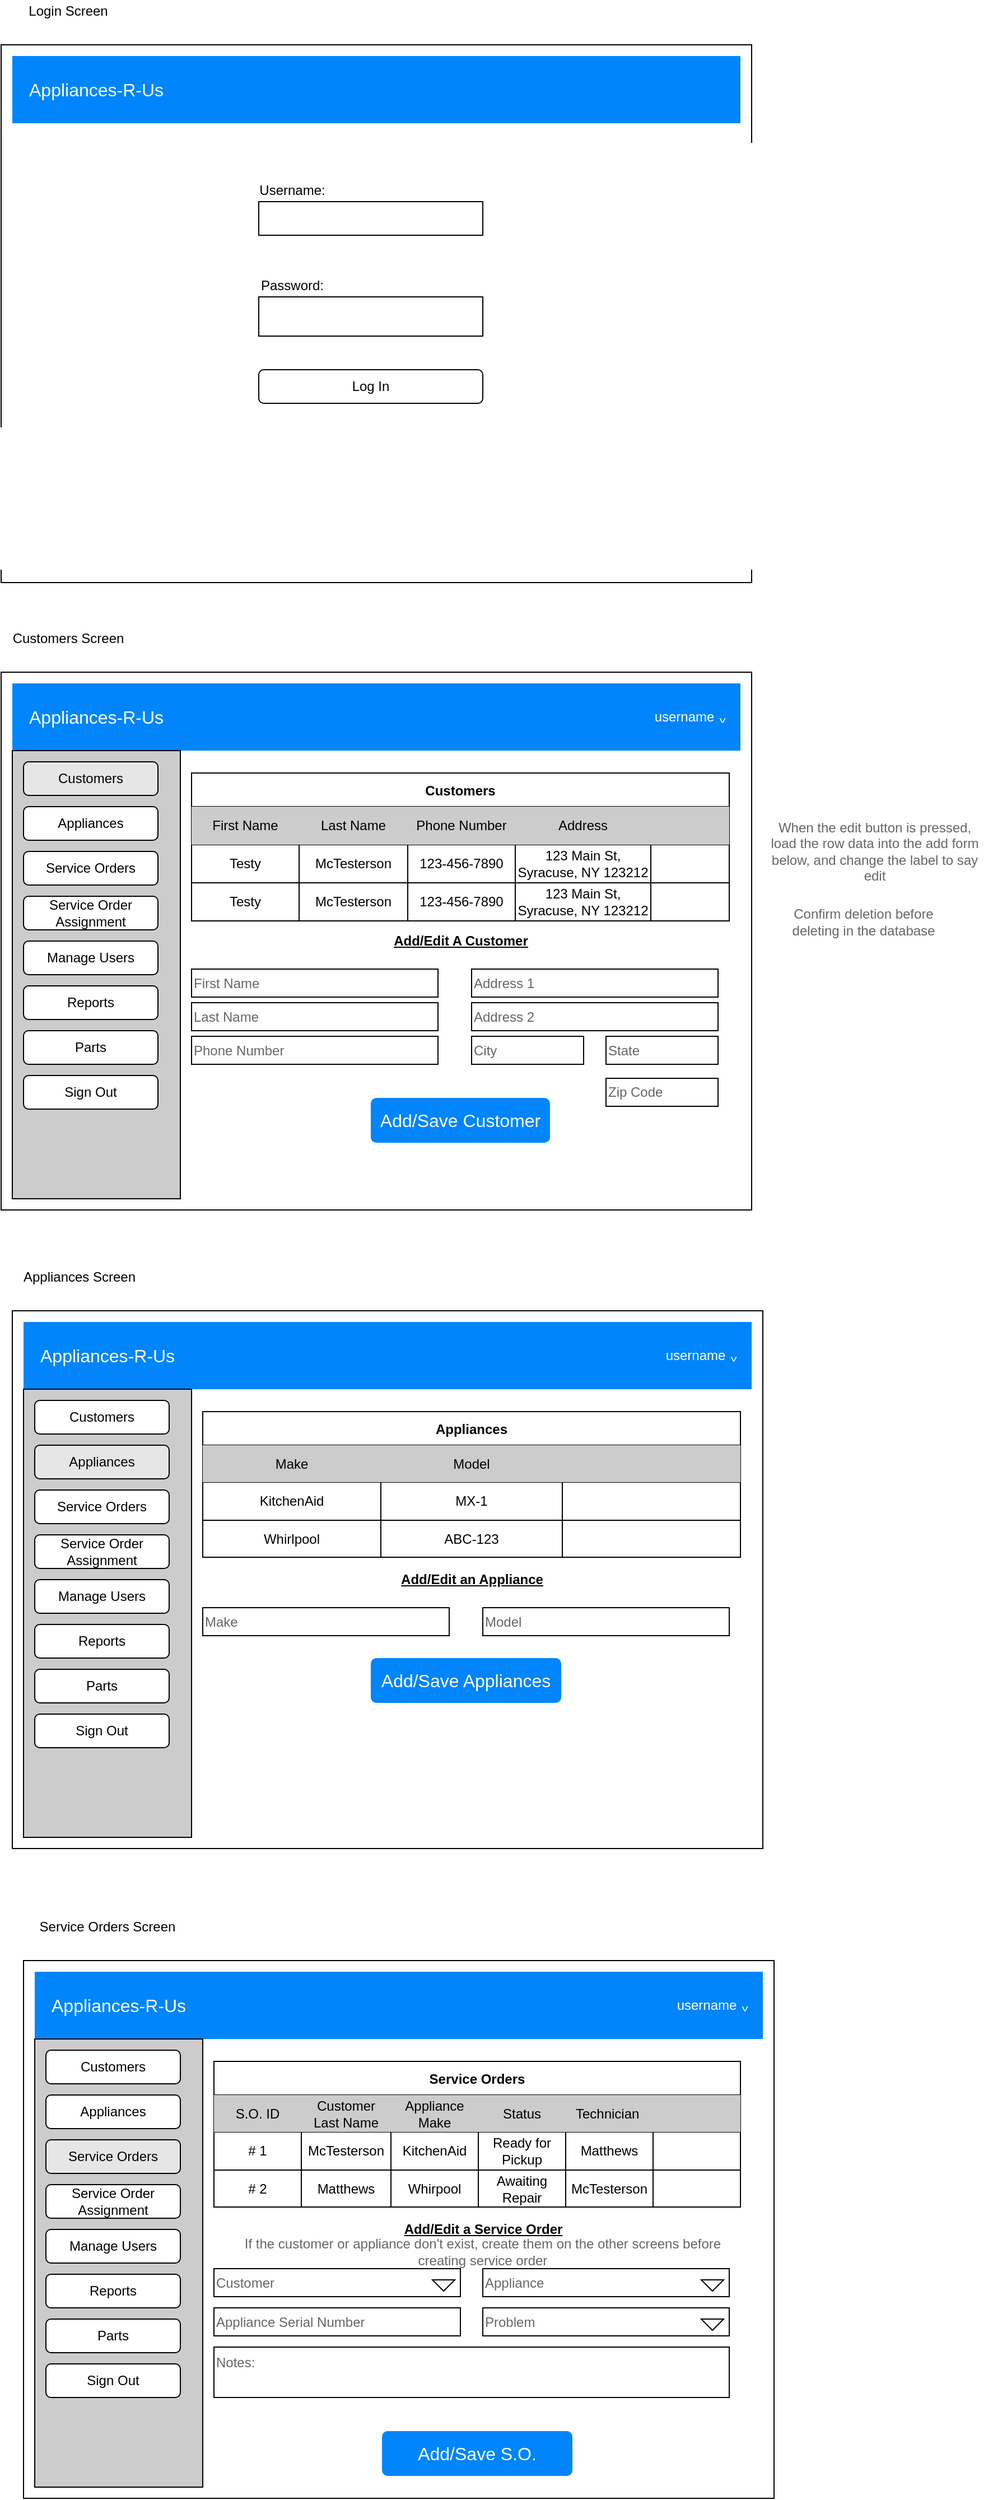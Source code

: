 <mxfile version="14.8.6" type="device"><diagram id="cJsvSGdq8dLHdnp9z8B4" name="Page-1"><mxGraphModel dx="990" dy="937" grid="1" gridSize="10" guides="1" tooltips="1" connect="1" arrows="1" fold="1" page="1" pageScale="1" pageWidth="1100" pageHeight="850" math="0" shadow="0"><root><mxCell id="0"/><mxCell id="1" parent="0"/><mxCell id="pG29MnD81e-q5fKz1Jpf-1" value="" style="rounded=0;whiteSpace=wrap;html=1;" parent="1" vertex="1"><mxGeometry x="240" y="170" width="670" height="480" as="geometry"/></mxCell><mxCell id="pG29MnD81e-q5fKz1Jpf-2" value="Login Screen" style="text;html=1;strokeColor=none;fillColor=none;align=center;verticalAlign=middle;whiteSpace=wrap;rounded=0;" parent="1" vertex="1"><mxGeometry x="240" y="130" width="120" height="20" as="geometry"/></mxCell><mxCell id="pG29MnD81e-q5fKz1Jpf-3" value="" style="rounded=0;whiteSpace=wrap;html=1;" parent="1" vertex="1"><mxGeometry x="470" y="310" width="200" height="30" as="geometry"/></mxCell><mxCell id="pG29MnD81e-q5fKz1Jpf-4" value="Username:" style="text;html=1;strokeColor=none;fillColor=none;align=center;verticalAlign=middle;whiteSpace=wrap;rounded=0;" parent="1" vertex="1"><mxGeometry x="480" y="290" width="40" height="20" as="geometry"/></mxCell><mxCell id="pG29MnD81e-q5fKz1Jpf-5" value="" style="rounded=0;whiteSpace=wrap;html=1;" parent="1" vertex="1"><mxGeometry x="470" y="395" width="200" height="35" as="geometry"/></mxCell><mxCell id="pG29MnD81e-q5fKz1Jpf-6" value="Password:" style="text;html=1;strokeColor=none;fillColor=none;align=center;verticalAlign=middle;whiteSpace=wrap;rounded=0;" parent="1" vertex="1"><mxGeometry x="480" y="375" width="40" height="20" as="geometry"/></mxCell><mxCell id="pG29MnD81e-q5fKz1Jpf-7" value="Log In" style="rounded=1;whiteSpace=wrap;html=1;" parent="1" vertex="1"><mxGeometry x="470" y="460" width="200" height="30" as="geometry"/></mxCell><mxCell id="pG29MnD81e-q5fKz1Jpf-8" value="Appliances-R-Us" style="html=1;shadow=0;dashed=0;fillColor=#0085FC;strokeColor=none;fontSize=16;fontColor=#ffffff;align=left;spacing=15;" parent="1" vertex="1"><mxGeometry x="250" y="180" width="650" height="60" as="geometry"/></mxCell><mxCell id="pG29MnD81e-q5fKz1Jpf-15" value="" style="rounded=0;whiteSpace=wrap;html=1;" parent="1" vertex="1"><mxGeometry x="240" y="730" width="670" height="480" as="geometry"/></mxCell><mxCell id="pG29MnD81e-q5fKz1Jpf-16" value="Customers Screen" style="text;html=1;strokeColor=none;fillColor=none;align=center;verticalAlign=middle;whiteSpace=wrap;rounded=0;" parent="1" vertex="1"><mxGeometry x="240" y="690" width="120" height="20" as="geometry"/></mxCell><mxCell id="pG29MnD81e-q5fKz1Jpf-22" value="Appliances-R-Us" style="html=1;shadow=0;dashed=0;fillColor=#0085FC;strokeColor=none;fontSize=16;fontColor=#ffffff;align=left;spacing=15;" parent="1" vertex="1"><mxGeometry x="250" y="740" width="650" height="60" as="geometry"/></mxCell><mxCell id="pG29MnD81e-q5fKz1Jpf-23" value="" style="rounded=0;whiteSpace=wrap;html=1;fillColor=#CCCCCC;" parent="1" vertex="1"><mxGeometry x="250" y="800" width="150" height="400" as="geometry"/></mxCell><mxCell id="pG29MnD81e-q5fKz1Jpf-24" value="Customers" style="rounded=1;whiteSpace=wrap;html=1;fillColor=#E6E6E6;" parent="1" vertex="1"><mxGeometry x="260" y="810" width="120" height="30" as="geometry"/></mxCell><mxCell id="pG29MnD81e-q5fKz1Jpf-25" value="Appliances" style="rounded=1;whiteSpace=wrap;html=1;fillColor=#FFFFFF;" parent="1" vertex="1"><mxGeometry x="260" y="850" width="120" height="30" as="geometry"/></mxCell><mxCell id="pG29MnD81e-q5fKz1Jpf-26" value="Service Orders" style="rounded=1;whiteSpace=wrap;html=1;fillColor=#FFFFFF;" parent="1" vertex="1"><mxGeometry x="260" y="890" width="120" height="30" as="geometry"/></mxCell><mxCell id="pG29MnD81e-q5fKz1Jpf-27" value="Service Order Assignment" style="rounded=1;whiteSpace=wrap;html=1;fillColor=#FFFFFF;" parent="1" vertex="1"><mxGeometry x="260" y="930" width="120" height="30" as="geometry"/></mxCell><mxCell id="pG29MnD81e-q5fKz1Jpf-28" value="Manage Users" style="rounded=1;whiteSpace=wrap;html=1;fillColor=#FFFFFF;" parent="1" vertex="1"><mxGeometry x="260" y="970" width="120" height="30" as="geometry"/></mxCell><mxCell id="pG29MnD81e-q5fKz1Jpf-29" value="Reports" style="rounded=1;whiteSpace=wrap;html=1;fillColor=#FFFFFF;" parent="1" vertex="1"><mxGeometry x="260" y="1010" width="120" height="30" as="geometry"/></mxCell><mxCell id="pG29MnD81e-q5fKz1Jpf-31" value="Parts" style="rounded=1;whiteSpace=wrap;html=1;fillColor=#FFFFFF;" parent="1" vertex="1"><mxGeometry x="260" y="1050" width="120" height="30" as="geometry"/></mxCell><mxCell id="pG29MnD81e-q5fKz1Jpf-32" value="Sign Out" style="rounded=1;whiteSpace=wrap;html=1;fillColor=#FFFFFF;" parent="1" vertex="1"><mxGeometry x="260" y="1090" width="120" height="30" as="geometry"/></mxCell><mxCell id="pG29MnD81e-q5fKz1Jpf-33" value="username" style="text;html=1;strokeColor=none;fillColor=none;align=center;verticalAlign=middle;whiteSpace=wrap;rounded=0;fontColor=#FFFFFF;" parent="1" vertex="1"><mxGeometry x="830" y="760" width="40" height="20" as="geometry"/></mxCell><mxCell id="pG29MnD81e-q5fKz1Jpf-38" value="^" style="text;html=1;strokeColor=none;fillColor=none;align=center;verticalAlign=middle;whiteSpace=wrap;rounded=0;labelBackgroundColor=none;fontColor=#FFFFFF;rotation=-180;" parent="1" vertex="1"><mxGeometry x="864" y="761" width="40" height="20" as="geometry"/></mxCell><mxCell id="kBKm3ud9lQzdkKC6gWuC-1" value="Customers" style="shape=table;startSize=30;container=1;collapsible=0;childLayout=tableLayout;fontStyle=1;align=center;" vertex="1" parent="1"><mxGeometry x="410" y="820" width="480" height="132" as="geometry"/></mxCell><mxCell id="kBKm3ud9lQzdkKC6gWuC-2" value="" style="shape=partialRectangle;html=1;whiteSpace=wrap;collapsible=0;dropTarget=0;pointerEvents=0;fillColor=none;top=0;left=0;bottom=0;right=0;points=[[0,0.5],[1,0.5]];portConstraint=eastwest;" vertex="1" parent="kBKm3ud9lQzdkKC6gWuC-1"><mxGeometry y="30" width="480" height="34" as="geometry"/></mxCell><mxCell id="kBKm3ud9lQzdkKC6gWuC-3" value="First Name" style="shape=partialRectangle;html=1;whiteSpace=wrap;connectable=0;top=0;left=0;bottom=0;right=0;overflow=hidden;fillColor=#CCCCCC;" vertex="1" parent="kBKm3ud9lQzdkKC6gWuC-2"><mxGeometry width="96" height="34" as="geometry"/></mxCell><mxCell id="kBKm3ud9lQzdkKC6gWuC-4" value="Last Name" style="shape=partialRectangle;html=1;whiteSpace=wrap;connectable=0;top=0;left=0;bottom=0;right=0;overflow=hidden;fillColor=#CCCCCC;" vertex="1" parent="kBKm3ud9lQzdkKC6gWuC-2"><mxGeometry x="96" width="97" height="34" as="geometry"/></mxCell><mxCell id="kBKm3ud9lQzdkKC6gWuC-5" value="Phone Number" style="shape=partialRectangle;html=1;whiteSpace=wrap;connectable=0;top=0;left=0;bottom=0;right=0;overflow=hidden;fillColor=#CCCCCC;" vertex="1" parent="kBKm3ud9lQzdkKC6gWuC-2"><mxGeometry x="193" width="96" height="34" as="geometry"/></mxCell><mxCell id="kBKm3ud9lQzdkKC6gWuC-18" value="Address" style="shape=partialRectangle;html=1;whiteSpace=wrap;connectable=0;top=0;left=0;bottom=0;right=0;overflow=hidden;fillColor=#CCCCCC;" vertex="1" parent="kBKm3ud9lQzdkKC6gWuC-2"><mxGeometry x="289" width="121" height="34" as="geometry"/></mxCell><mxCell id="kBKm3ud9lQzdkKC6gWuC-21" style="shape=partialRectangle;html=1;whiteSpace=wrap;connectable=0;top=0;left=0;bottom=0;right=0;overflow=hidden;fillColor=#CCCCCC;" vertex="1" parent="kBKm3ud9lQzdkKC6gWuC-2"><mxGeometry x="410" width="70" height="34" as="geometry"/></mxCell><mxCell id="kBKm3ud9lQzdkKC6gWuC-6" value="" style="shape=partialRectangle;html=1;whiteSpace=wrap;collapsible=0;dropTarget=0;pointerEvents=0;fillColor=none;top=0;left=0;bottom=0;right=0;points=[[0,0.5],[1,0.5]];portConstraint=eastwest;" vertex="1" parent="kBKm3ud9lQzdkKC6gWuC-1"><mxGeometry y="64" width="480" height="34" as="geometry"/></mxCell><mxCell id="kBKm3ud9lQzdkKC6gWuC-7" value="Testy" style="shape=partialRectangle;html=1;whiteSpace=wrap;connectable=0;fillColor=none;top=0;left=0;bottom=0;right=0;overflow=hidden;" vertex="1" parent="kBKm3ud9lQzdkKC6gWuC-6"><mxGeometry width="96" height="34" as="geometry"/></mxCell><mxCell id="kBKm3ud9lQzdkKC6gWuC-8" value="McTesterson" style="shape=partialRectangle;html=1;whiteSpace=wrap;connectable=0;fillColor=none;top=0;left=0;bottom=0;right=0;overflow=hidden;" vertex="1" parent="kBKm3ud9lQzdkKC6gWuC-6"><mxGeometry x="96" width="97" height="34" as="geometry"/></mxCell><mxCell id="kBKm3ud9lQzdkKC6gWuC-9" value="123-456-7890" style="shape=partialRectangle;html=1;whiteSpace=wrap;connectable=0;fillColor=none;top=0;left=0;bottom=0;right=0;overflow=hidden;" vertex="1" parent="kBKm3ud9lQzdkKC6gWuC-6"><mxGeometry x="193" width="96" height="34" as="geometry"/></mxCell><mxCell id="kBKm3ud9lQzdkKC6gWuC-19" value="123 Main St, Syracuse, NY 123212" style="shape=partialRectangle;html=1;whiteSpace=wrap;connectable=0;fillColor=none;top=0;left=0;bottom=0;right=0;overflow=hidden;" vertex="1" parent="kBKm3ud9lQzdkKC6gWuC-6"><mxGeometry x="289" width="121" height="34" as="geometry"/></mxCell><mxCell id="kBKm3ud9lQzdkKC6gWuC-22" style="shape=partialRectangle;html=1;whiteSpace=wrap;connectable=0;fillColor=none;top=0;left=0;bottom=0;right=0;overflow=hidden;" vertex="1" parent="kBKm3ud9lQzdkKC6gWuC-6"><mxGeometry x="410" width="70" height="34" as="geometry"/></mxCell><mxCell id="kBKm3ud9lQzdkKC6gWuC-10" value="" style="shape=partialRectangle;html=1;whiteSpace=wrap;collapsible=0;dropTarget=0;pointerEvents=0;fillColor=none;top=0;left=0;bottom=0;right=0;points=[[0,0.5],[1,0.5]];portConstraint=eastwest;" vertex="1" parent="kBKm3ud9lQzdkKC6gWuC-1"><mxGeometry y="98" width="480" height="34" as="geometry"/></mxCell><mxCell id="kBKm3ud9lQzdkKC6gWuC-11" value="&lt;span&gt;Testy&lt;/span&gt;" style="shape=partialRectangle;html=1;whiteSpace=wrap;connectable=0;fillColor=none;top=0;left=0;bottom=0;right=0;overflow=hidden;" vertex="1" parent="kBKm3ud9lQzdkKC6gWuC-10"><mxGeometry width="96" height="34" as="geometry"/></mxCell><mxCell id="kBKm3ud9lQzdkKC6gWuC-12" value="&lt;span&gt;McTesterson&lt;/span&gt;" style="shape=partialRectangle;html=1;whiteSpace=wrap;connectable=0;fillColor=none;top=0;left=0;bottom=0;right=0;overflow=hidden;" vertex="1" parent="kBKm3ud9lQzdkKC6gWuC-10"><mxGeometry x="96" width="97" height="34" as="geometry"/></mxCell><mxCell id="kBKm3ud9lQzdkKC6gWuC-13" value="&lt;span&gt;123-456-7890&lt;/span&gt;" style="shape=partialRectangle;html=1;whiteSpace=wrap;connectable=0;fillColor=none;top=0;left=0;bottom=0;right=0;overflow=hidden;" vertex="1" parent="kBKm3ud9lQzdkKC6gWuC-10"><mxGeometry x="193" width="96" height="34" as="geometry"/></mxCell><mxCell id="kBKm3ud9lQzdkKC6gWuC-20" value="&lt;span&gt;123 Main St, Syracuse, NY 123212&lt;/span&gt;" style="shape=partialRectangle;html=1;whiteSpace=wrap;connectable=0;fillColor=none;top=0;left=0;bottom=0;right=0;overflow=hidden;" vertex="1" parent="kBKm3ud9lQzdkKC6gWuC-10"><mxGeometry x="289" width="121" height="34" as="geometry"/></mxCell><mxCell id="kBKm3ud9lQzdkKC6gWuC-23" style="shape=partialRectangle;html=1;whiteSpace=wrap;connectable=0;fillColor=none;top=0;left=0;bottom=0;right=0;overflow=hidden;" vertex="1" parent="kBKm3ud9lQzdkKC6gWuC-10"><mxGeometry x="410" width="70" height="34" as="geometry"/></mxCell><mxCell id="kBKm3ud9lQzdkKC6gWuC-54" value="&lt;font style=&quot;font-size: 12px&quot;&gt;&lt;u style=&quot;font-size: 12px&quot;&gt;Add/Edit A Customer&lt;/u&gt;&lt;/font&gt;" style="text;strokeColor=none;fillColor=none;html=1;fontSize=12;fontStyle=1;verticalAlign=middle;align=center;" vertex="1" parent="1"><mxGeometry x="600" y="950" width="100" height="40" as="geometry"/></mxCell><mxCell id="kBKm3ud9lQzdkKC6gWuC-55" value="First Name" style="rounded=0;whiteSpace=wrap;html=1;fontSize=12;fillColor=none;align=left;fontColor=#666666;" vertex="1" parent="1"><mxGeometry x="410" y="995" width="220" height="25" as="geometry"/></mxCell><mxCell id="kBKm3ud9lQzdkKC6gWuC-56" value="Last Name" style="rounded=0;whiteSpace=wrap;html=1;fontSize=12;fillColor=none;align=left;fontColor=#666666;" vertex="1" parent="1"><mxGeometry x="410" y="1025" width="220" height="25" as="geometry"/></mxCell><mxCell id="kBKm3ud9lQzdkKC6gWuC-57" value="Phone Number" style="rounded=0;whiteSpace=wrap;html=1;fontSize=12;fillColor=none;align=left;fontColor=#666666;" vertex="1" parent="1"><mxGeometry x="410" y="1055" width="220" height="25" as="geometry"/></mxCell><mxCell id="kBKm3ud9lQzdkKC6gWuC-59" value="Address 1" style="rounded=0;whiteSpace=wrap;html=1;fontSize=12;fillColor=none;align=left;fontColor=#666666;" vertex="1" parent="1"><mxGeometry x="660" y="995" width="220" height="25" as="geometry"/></mxCell><mxCell id="kBKm3ud9lQzdkKC6gWuC-60" value="Address 2" style="rounded=0;whiteSpace=wrap;html=1;fontSize=12;fillColor=none;align=left;fontColor=#666666;" vertex="1" parent="1"><mxGeometry x="660" y="1025" width="220" height="25" as="geometry"/></mxCell><mxCell id="kBKm3ud9lQzdkKC6gWuC-61" value="City" style="rounded=0;whiteSpace=wrap;html=1;fontSize=12;fillColor=none;align=left;fontColor=#666666;" vertex="1" parent="1"><mxGeometry x="660" y="1055" width="100" height="25" as="geometry"/></mxCell><mxCell id="kBKm3ud9lQzdkKC6gWuC-62" value="State" style="rounded=0;whiteSpace=wrap;html=1;fontSize=12;fillColor=none;align=left;fontColor=#666666;" vertex="1" parent="1"><mxGeometry x="780" y="1055" width="100" height="25" as="geometry"/></mxCell><mxCell id="kBKm3ud9lQzdkKC6gWuC-63" value="Zip Code" style="rounded=0;whiteSpace=wrap;html=1;fontSize=12;fillColor=none;align=left;fontColor=#666666;" vertex="1" parent="1"><mxGeometry x="780" y="1092.5" width="100" height="25" as="geometry"/></mxCell><mxCell id="kBKm3ud9lQzdkKC6gWuC-65" value="Add/Save Customer" style="html=1;shadow=0;dashed=0;shape=mxgraph.bootstrap.rrect;rSize=5;strokeColor=none;strokeWidth=1;fillColor=#0085FC;fontColor=#FFFFFF;whiteSpace=wrap;align=center;verticalAlign=middle;spacingLeft=0;fontStyle=0;fontSize=16;spacing=5;" vertex="1" parent="1"><mxGeometry x="570" y="1110" width="160" height="40" as="geometry"/></mxCell><mxCell id="kBKm3ud9lQzdkKC6gWuC-66" value="" style="shape=image;html=1;verticalAlign=top;verticalLabelPosition=bottom;labelBackgroundColor=#ffffff;imageAspect=0;aspect=fixed;image=https://cdn4.iconfinder.com/data/icons/basic-ui-2-line/32/pencil-edit-write-draw-stationary-128.png;fontSize=12;fontColor=#666666;fillColor=none;" vertex="1" parent="1"><mxGeometry x="830" y="892" width="18" height="18" as="geometry"/></mxCell><mxCell id="kBKm3ud9lQzdkKC6gWuC-67" value="" style="shape=image;html=1;verticalAlign=top;verticalLabelPosition=bottom;labelBackgroundColor=#ffffff;imageAspect=0;aspect=fixed;image=https://cdn0.iconfinder.com/data/icons/octicons/1024/trashcan-128.png;fontSize=12;fontColor=#666666;fillColor=none;" vertex="1" parent="1"><mxGeometry x="856" y="889" width="23" height="23" as="geometry"/></mxCell><mxCell id="kBKm3ud9lQzdkKC6gWuC-69" value="" style="shape=image;html=1;verticalAlign=top;verticalLabelPosition=bottom;labelBackgroundColor=#ffffff;imageAspect=0;aspect=fixed;image=https://cdn0.iconfinder.com/data/icons/octicons/1024/trashcan-128.png;fontSize=12;fontColor=#666666;fillColor=none;" vertex="1" parent="1"><mxGeometry x="856" y="920" width="23" height="23" as="geometry"/></mxCell><mxCell id="kBKm3ud9lQzdkKC6gWuC-70" value="" style="shape=image;html=1;verticalAlign=top;verticalLabelPosition=bottom;labelBackgroundColor=#ffffff;imageAspect=0;aspect=fixed;image=https://cdn4.iconfinder.com/data/icons/basic-ui-2-line/32/pencil-edit-write-draw-stationary-128.png;fontSize=12;fontColor=#666666;fillColor=none;" vertex="1" parent="1"><mxGeometry x="830" y="922.5" width="18" height="18" as="geometry"/></mxCell><mxCell id="kBKm3ud9lQzdkKC6gWuC-74" value="When the edit button is pressed, load the row data into the add form below, and change the label to say edit" style="text;html=1;strokeColor=none;fillColor=none;align=center;verticalAlign=middle;whiteSpace=wrap;rounded=0;fontSize=12;fontColor=#666666;" vertex="1" parent="1"><mxGeometry x="920" y="880" width="200" height="20" as="geometry"/></mxCell><mxCell id="kBKm3ud9lQzdkKC6gWuC-75" value="Confirm deletion before deleting in the database" style="text;html=1;strokeColor=none;fillColor=none;align=center;verticalAlign=middle;whiteSpace=wrap;rounded=0;fontSize=12;fontColor=#666666;" vertex="1" parent="1"><mxGeometry x="940" y="943" width="140" height="20" as="geometry"/></mxCell><mxCell id="kBKm3ud9lQzdkKC6gWuC-76" value="" style="rounded=0;whiteSpace=wrap;html=1;" vertex="1" parent="1"><mxGeometry x="250" y="1300" width="670" height="480" as="geometry"/></mxCell><mxCell id="kBKm3ud9lQzdkKC6gWuC-77" value="Appliances Screen" style="text;html=1;strokeColor=none;fillColor=none;align=center;verticalAlign=middle;whiteSpace=wrap;rounded=0;" vertex="1" parent="1"><mxGeometry x="250" y="1260" width="120" height="20" as="geometry"/></mxCell><mxCell id="kBKm3ud9lQzdkKC6gWuC-78" value="Appliances-R-Us" style="html=1;shadow=0;dashed=0;fillColor=#0085FC;strokeColor=none;fontSize=16;fontColor=#ffffff;align=left;spacing=15;" vertex="1" parent="1"><mxGeometry x="260" y="1310" width="650" height="60" as="geometry"/></mxCell><mxCell id="kBKm3ud9lQzdkKC6gWuC-79" value="" style="rounded=0;whiteSpace=wrap;html=1;fillColor=#CCCCCC;" vertex="1" parent="1"><mxGeometry x="260" y="1370" width="150" height="400" as="geometry"/></mxCell><mxCell id="kBKm3ud9lQzdkKC6gWuC-80" value="Customers" style="rounded=1;whiteSpace=wrap;html=1;fillColor=#FFFFFF;" vertex="1" parent="1"><mxGeometry x="270" y="1380" width="120" height="30" as="geometry"/></mxCell><mxCell id="kBKm3ud9lQzdkKC6gWuC-81" value="Appliances" style="rounded=1;whiteSpace=wrap;html=1;fillColor=#E6E6E6;" vertex="1" parent="1"><mxGeometry x="270" y="1420" width="120" height="30" as="geometry"/></mxCell><mxCell id="kBKm3ud9lQzdkKC6gWuC-82" value="Service Orders" style="rounded=1;whiteSpace=wrap;html=1;fillColor=#FFFFFF;" vertex="1" parent="1"><mxGeometry x="270" y="1460" width="120" height="30" as="geometry"/></mxCell><mxCell id="kBKm3ud9lQzdkKC6gWuC-83" value="Service Order Assignment" style="rounded=1;whiteSpace=wrap;html=1;fillColor=#FFFFFF;" vertex="1" parent="1"><mxGeometry x="270" y="1500" width="120" height="30" as="geometry"/></mxCell><mxCell id="kBKm3ud9lQzdkKC6gWuC-84" value="Manage Users" style="rounded=1;whiteSpace=wrap;html=1;fillColor=#FFFFFF;" vertex="1" parent="1"><mxGeometry x="270" y="1540" width="120" height="30" as="geometry"/></mxCell><mxCell id="kBKm3ud9lQzdkKC6gWuC-85" value="Reports" style="rounded=1;whiteSpace=wrap;html=1;fillColor=#FFFFFF;" vertex="1" parent="1"><mxGeometry x="270" y="1580" width="120" height="30" as="geometry"/></mxCell><mxCell id="kBKm3ud9lQzdkKC6gWuC-86" value="Parts" style="rounded=1;whiteSpace=wrap;html=1;fillColor=#FFFFFF;" vertex="1" parent="1"><mxGeometry x="270" y="1620" width="120" height="30" as="geometry"/></mxCell><mxCell id="kBKm3ud9lQzdkKC6gWuC-87" value="Sign Out" style="rounded=1;whiteSpace=wrap;html=1;fillColor=#FFFFFF;" vertex="1" parent="1"><mxGeometry x="270" y="1660" width="120" height="30" as="geometry"/></mxCell><mxCell id="kBKm3ud9lQzdkKC6gWuC-88" value="username" style="text;html=1;strokeColor=none;fillColor=none;align=center;verticalAlign=middle;whiteSpace=wrap;rounded=0;fontColor=#FFFFFF;" vertex="1" parent="1"><mxGeometry x="840" y="1330" width="40" height="20" as="geometry"/></mxCell><mxCell id="kBKm3ud9lQzdkKC6gWuC-89" value="^" style="text;html=1;strokeColor=none;fillColor=none;align=center;verticalAlign=middle;whiteSpace=wrap;rounded=0;labelBackgroundColor=none;fontColor=#FFFFFF;rotation=-180;" vertex="1" parent="1"><mxGeometry x="874" y="1331" width="40" height="20" as="geometry"/></mxCell><mxCell id="kBKm3ud9lQzdkKC6gWuC-90" value="Appliances" style="shape=table;startSize=30;container=1;collapsible=0;childLayout=tableLayout;fontStyle=1;align=center;" vertex="1" parent="1"><mxGeometry x="420" y="1390" width="480" height="130" as="geometry"/></mxCell><mxCell id="kBKm3ud9lQzdkKC6gWuC-91" value="" style="shape=partialRectangle;html=1;whiteSpace=wrap;collapsible=0;dropTarget=0;pointerEvents=0;fillColor=none;top=0;left=0;bottom=0;right=0;points=[[0,0.5],[1,0.5]];portConstraint=eastwest;" vertex="1" parent="kBKm3ud9lQzdkKC6gWuC-90"><mxGeometry y="30" width="480" height="33" as="geometry"/></mxCell><mxCell id="kBKm3ud9lQzdkKC6gWuC-92" value="Make" style="shape=partialRectangle;html=1;whiteSpace=wrap;connectable=0;top=0;left=0;bottom=0;right=0;overflow=hidden;fillColor=#CCCCCC;" vertex="1" parent="kBKm3ud9lQzdkKC6gWuC-91"><mxGeometry width="159" height="33" as="geometry"/></mxCell><mxCell id="kBKm3ud9lQzdkKC6gWuC-93" value="Model" style="shape=partialRectangle;html=1;whiteSpace=wrap;connectable=0;top=0;left=0;bottom=0;right=0;overflow=hidden;fillColor=#CCCCCC;" vertex="1" parent="kBKm3ud9lQzdkKC6gWuC-91"><mxGeometry x="159" width="162" height="33" as="geometry"/></mxCell><mxCell id="kBKm3ud9lQzdkKC6gWuC-94" value="" style="shape=partialRectangle;html=1;whiteSpace=wrap;connectable=0;top=0;left=0;bottom=0;right=0;overflow=hidden;fillColor=#CCCCCC;" vertex="1" parent="kBKm3ud9lQzdkKC6gWuC-91"><mxGeometry x="321" width="159" height="33" as="geometry"/></mxCell><mxCell id="kBKm3ud9lQzdkKC6gWuC-97" value="" style="shape=partialRectangle;html=1;whiteSpace=wrap;collapsible=0;dropTarget=0;pointerEvents=0;fillColor=none;top=0;left=0;bottom=0;right=0;points=[[0,0.5],[1,0.5]];portConstraint=eastwest;" vertex="1" parent="kBKm3ud9lQzdkKC6gWuC-90"><mxGeometry y="63" width="480" height="34" as="geometry"/></mxCell><mxCell id="kBKm3ud9lQzdkKC6gWuC-98" value="KitchenAid" style="shape=partialRectangle;html=1;whiteSpace=wrap;connectable=0;fillColor=none;top=0;left=0;bottom=0;right=0;overflow=hidden;" vertex="1" parent="kBKm3ud9lQzdkKC6gWuC-97"><mxGeometry width="159" height="34" as="geometry"/></mxCell><mxCell id="kBKm3ud9lQzdkKC6gWuC-99" value="MX-1" style="shape=partialRectangle;html=1;whiteSpace=wrap;connectable=0;fillColor=none;top=0;left=0;bottom=0;right=0;overflow=hidden;" vertex="1" parent="kBKm3ud9lQzdkKC6gWuC-97"><mxGeometry x="159" width="162" height="34" as="geometry"/></mxCell><mxCell id="kBKm3ud9lQzdkKC6gWuC-100" value="" style="shape=partialRectangle;html=1;whiteSpace=wrap;connectable=0;fillColor=none;top=0;left=0;bottom=0;right=0;overflow=hidden;" vertex="1" parent="kBKm3ud9lQzdkKC6gWuC-97"><mxGeometry x="321" width="159" height="34" as="geometry"/></mxCell><mxCell id="kBKm3ud9lQzdkKC6gWuC-103" value="" style="shape=partialRectangle;html=1;whiteSpace=wrap;collapsible=0;dropTarget=0;pointerEvents=0;fillColor=none;top=0;left=0;bottom=0;right=0;points=[[0,0.5],[1,0.5]];portConstraint=eastwest;" vertex="1" parent="kBKm3ud9lQzdkKC6gWuC-90"><mxGeometry y="97" width="480" height="33" as="geometry"/></mxCell><mxCell id="kBKm3ud9lQzdkKC6gWuC-104" value="&lt;span&gt;Whirlpool&lt;/span&gt;" style="shape=partialRectangle;html=1;whiteSpace=wrap;connectable=0;fillColor=none;top=0;left=0;bottom=0;right=0;overflow=hidden;" vertex="1" parent="kBKm3ud9lQzdkKC6gWuC-103"><mxGeometry width="159" height="33" as="geometry"/></mxCell><mxCell id="kBKm3ud9lQzdkKC6gWuC-105" value="&lt;span&gt;ABC-123&lt;/span&gt;" style="shape=partialRectangle;html=1;whiteSpace=wrap;connectable=0;fillColor=none;top=0;left=0;bottom=0;right=0;overflow=hidden;" vertex="1" parent="kBKm3ud9lQzdkKC6gWuC-103"><mxGeometry x="159" width="162" height="33" as="geometry"/></mxCell><mxCell id="kBKm3ud9lQzdkKC6gWuC-106" value="" style="shape=partialRectangle;html=1;whiteSpace=wrap;connectable=0;fillColor=none;top=0;left=0;bottom=0;right=0;overflow=hidden;" vertex="1" parent="kBKm3ud9lQzdkKC6gWuC-103"><mxGeometry x="321" width="159" height="33" as="geometry"/></mxCell><mxCell id="kBKm3ud9lQzdkKC6gWuC-109" value="&lt;font style=&quot;font-size: 12px&quot;&gt;&lt;u style=&quot;font-size: 12px&quot;&gt;Add/Edit an Appliance&lt;/u&gt;&lt;/font&gt;" style="text;strokeColor=none;fillColor=none;html=1;fontSize=12;fontStyle=1;verticalAlign=middle;align=center;" vertex="1" parent="1"><mxGeometry x="610" y="1520" width="100" height="40" as="geometry"/></mxCell><mxCell id="kBKm3ud9lQzdkKC6gWuC-110" value="Make" style="rounded=0;whiteSpace=wrap;html=1;fontSize=12;fillColor=none;align=left;fontColor=#666666;" vertex="1" parent="1"><mxGeometry x="420" y="1565" width="220" height="25" as="geometry"/></mxCell><mxCell id="kBKm3ud9lQzdkKC6gWuC-113" value="Model" style="rounded=0;whiteSpace=wrap;html=1;fontSize=12;fillColor=none;align=left;fontColor=#666666;" vertex="1" parent="1"><mxGeometry x="670" y="1565" width="220" height="25" as="geometry"/></mxCell><mxCell id="kBKm3ud9lQzdkKC6gWuC-118" value="Add/Save Appliances" style="html=1;shadow=0;dashed=0;shape=mxgraph.bootstrap.rrect;rSize=5;strokeColor=none;strokeWidth=1;fillColor=#0085FC;fontColor=#FFFFFF;whiteSpace=wrap;align=center;verticalAlign=middle;spacingLeft=0;fontStyle=0;fontSize=16;spacing=5;" vertex="1" parent="1"><mxGeometry x="570" y="1610" width="170" height="40" as="geometry"/></mxCell><mxCell id="kBKm3ud9lQzdkKC6gWuC-119" value="" style="shape=image;html=1;verticalAlign=top;verticalLabelPosition=bottom;labelBackgroundColor=#ffffff;imageAspect=0;aspect=fixed;image=https://cdn4.iconfinder.com/data/icons/basic-ui-2-line/32/pencil-edit-write-draw-stationary-128.png;fontSize=12;fontColor=#666666;fillColor=none;" vertex="1" parent="1"><mxGeometry x="791" y="1463" width="18" height="18" as="geometry"/></mxCell><mxCell id="kBKm3ud9lQzdkKC6gWuC-120" value="" style="shape=image;html=1;verticalAlign=top;verticalLabelPosition=bottom;labelBackgroundColor=#ffffff;imageAspect=0;aspect=fixed;image=https://cdn0.iconfinder.com/data/icons/octicons/1024/trashcan-128.png;fontSize=12;fontColor=#666666;fillColor=none;" vertex="1" parent="1"><mxGeometry x="817" y="1460" width="23" height="23" as="geometry"/></mxCell><mxCell id="kBKm3ud9lQzdkKC6gWuC-121" value="" style="shape=image;html=1;verticalAlign=top;verticalLabelPosition=bottom;labelBackgroundColor=#ffffff;imageAspect=0;aspect=fixed;image=https://cdn0.iconfinder.com/data/icons/octicons/1024/trashcan-128.png;fontSize=12;fontColor=#666666;fillColor=none;" vertex="1" parent="1"><mxGeometry x="817" y="1491" width="23" height="23" as="geometry"/></mxCell><mxCell id="kBKm3ud9lQzdkKC6gWuC-122" value="" style="shape=image;html=1;verticalAlign=top;verticalLabelPosition=bottom;labelBackgroundColor=#ffffff;imageAspect=0;aspect=fixed;image=https://cdn4.iconfinder.com/data/icons/basic-ui-2-line/32/pencil-edit-write-draw-stationary-128.png;fontSize=12;fontColor=#666666;fillColor=none;" vertex="1" parent="1"><mxGeometry x="791" y="1493.5" width="18" height="18" as="geometry"/></mxCell><mxCell id="kBKm3ud9lQzdkKC6gWuC-125" value="" style="rounded=0;whiteSpace=wrap;html=1;" vertex="1" parent="1"><mxGeometry x="260" y="1880" width="670" height="480" as="geometry"/></mxCell><mxCell id="kBKm3ud9lQzdkKC6gWuC-126" value="Service Orders Screen" style="text;html=1;strokeColor=none;fillColor=none;align=center;verticalAlign=middle;whiteSpace=wrap;rounded=0;" vertex="1" parent="1"><mxGeometry x="260" y="1840" width="150" height="20" as="geometry"/></mxCell><mxCell id="kBKm3ud9lQzdkKC6gWuC-127" value="Appliances-R-Us" style="html=1;shadow=0;dashed=0;fillColor=#0085FC;strokeColor=none;fontSize=16;fontColor=#ffffff;align=left;spacing=15;" vertex="1" parent="1"><mxGeometry x="270" y="1890" width="650" height="60" as="geometry"/></mxCell><mxCell id="kBKm3ud9lQzdkKC6gWuC-128" value="" style="rounded=0;whiteSpace=wrap;html=1;fillColor=#CCCCCC;" vertex="1" parent="1"><mxGeometry x="270" y="1950" width="150" height="400" as="geometry"/></mxCell><mxCell id="kBKm3ud9lQzdkKC6gWuC-129" value="Customers" style="rounded=1;whiteSpace=wrap;html=1;fillColor=#FFFFFF;" vertex="1" parent="1"><mxGeometry x="280" y="1960" width="120" height="30" as="geometry"/></mxCell><mxCell id="kBKm3ud9lQzdkKC6gWuC-130" value="Appliances" style="rounded=1;whiteSpace=wrap;html=1;fillColor=#FFFFFF;" vertex="1" parent="1"><mxGeometry x="280" y="2000" width="120" height="30" as="geometry"/></mxCell><mxCell id="kBKm3ud9lQzdkKC6gWuC-131" value="Service Orders" style="rounded=1;whiteSpace=wrap;html=1;fillColor=#E6E6E6;" vertex="1" parent="1"><mxGeometry x="280" y="2040" width="120" height="30" as="geometry"/></mxCell><mxCell id="kBKm3ud9lQzdkKC6gWuC-132" value="Service Order Assignment" style="rounded=1;whiteSpace=wrap;html=1;fillColor=#FFFFFF;" vertex="1" parent="1"><mxGeometry x="280" y="2080" width="120" height="30" as="geometry"/></mxCell><mxCell id="kBKm3ud9lQzdkKC6gWuC-133" value="Manage Users" style="rounded=1;whiteSpace=wrap;html=1;fillColor=#FFFFFF;" vertex="1" parent="1"><mxGeometry x="280" y="2120" width="120" height="30" as="geometry"/></mxCell><mxCell id="kBKm3ud9lQzdkKC6gWuC-134" value="Reports" style="rounded=1;whiteSpace=wrap;html=1;fillColor=#FFFFFF;" vertex="1" parent="1"><mxGeometry x="280" y="2160" width="120" height="30" as="geometry"/></mxCell><mxCell id="kBKm3ud9lQzdkKC6gWuC-135" value="Parts" style="rounded=1;whiteSpace=wrap;html=1;fillColor=#FFFFFF;" vertex="1" parent="1"><mxGeometry x="280" y="2200" width="120" height="30" as="geometry"/></mxCell><mxCell id="kBKm3ud9lQzdkKC6gWuC-136" value="Sign Out" style="rounded=1;whiteSpace=wrap;html=1;fillColor=#FFFFFF;" vertex="1" parent="1"><mxGeometry x="280" y="2240" width="120" height="30" as="geometry"/></mxCell><mxCell id="kBKm3ud9lQzdkKC6gWuC-137" value="username" style="text;html=1;strokeColor=none;fillColor=none;align=center;verticalAlign=middle;whiteSpace=wrap;rounded=0;fontColor=#FFFFFF;" vertex="1" parent="1"><mxGeometry x="850" y="1910" width="40" height="20" as="geometry"/></mxCell><mxCell id="kBKm3ud9lQzdkKC6gWuC-138" value="^" style="text;html=1;strokeColor=none;fillColor=none;align=center;verticalAlign=middle;whiteSpace=wrap;rounded=0;labelBackgroundColor=none;fontColor=#FFFFFF;rotation=-180;" vertex="1" parent="1"><mxGeometry x="884" y="1911" width="40" height="20" as="geometry"/></mxCell><mxCell id="kBKm3ud9lQzdkKC6gWuC-139" value="Service Orders" style="shape=table;startSize=30;container=1;collapsible=0;childLayout=tableLayout;fontStyle=1;align=center;" vertex="1" parent="1"><mxGeometry x="430" y="1970" width="470" height="130" as="geometry"/></mxCell><mxCell id="kBKm3ud9lQzdkKC6gWuC-140" value="" style="shape=partialRectangle;html=1;whiteSpace=wrap;collapsible=0;dropTarget=0;pointerEvents=0;fillColor=none;top=0;left=0;bottom=0;right=0;points=[[0,0.5],[1,0.5]];portConstraint=eastwest;" vertex="1" parent="kBKm3ud9lQzdkKC6gWuC-139"><mxGeometry y="30" width="470" height="33" as="geometry"/></mxCell><mxCell id="kBKm3ud9lQzdkKC6gWuC-141" value="S.O. ID" style="shape=partialRectangle;html=1;whiteSpace=wrap;connectable=0;top=0;left=0;bottom=0;right=0;overflow=hidden;fillColor=#CCCCCC;" vertex="1" parent="kBKm3ud9lQzdkKC6gWuC-140"><mxGeometry width="78" height="33" as="geometry"/></mxCell><mxCell id="kBKm3ud9lQzdkKC6gWuC-142" value="Customer Last Name" style="shape=partialRectangle;html=1;whiteSpace=wrap;connectable=0;top=0;left=0;bottom=0;right=0;overflow=hidden;fillColor=#CCCCCC;" vertex="1" parent="kBKm3ud9lQzdkKC6gWuC-140"><mxGeometry x="78" width="80" height="33" as="geometry"/></mxCell><mxCell id="kBKm3ud9lQzdkKC6gWuC-143" value="Appliance Make" style="shape=partialRectangle;html=1;whiteSpace=wrap;connectable=0;top=0;left=0;bottom=0;right=0;overflow=hidden;fillColor=#CCCCCC;" vertex="1" parent="kBKm3ud9lQzdkKC6gWuC-140"><mxGeometry x="158" width="78" height="33" as="geometry"/></mxCell><mxCell id="kBKm3ud9lQzdkKC6gWuC-160" value="Status" style="shape=partialRectangle;html=1;whiteSpace=wrap;connectable=0;top=0;left=0;bottom=0;right=0;overflow=hidden;fillColor=#CCCCCC;" vertex="1" parent="kBKm3ud9lQzdkKC6gWuC-140"><mxGeometry x="236" width="78" height="33" as="geometry"/></mxCell><mxCell id="kBKm3ud9lQzdkKC6gWuC-163" value="Technician&amp;nbsp;" style="shape=partialRectangle;html=1;whiteSpace=wrap;connectable=0;top=0;left=0;bottom=0;right=0;overflow=hidden;fillColor=#CCCCCC;" vertex="1" parent="kBKm3ud9lQzdkKC6gWuC-140"><mxGeometry x="314" width="78" height="33" as="geometry"/></mxCell><mxCell id="kBKm3ud9lQzdkKC6gWuC-166" style="shape=partialRectangle;html=1;whiteSpace=wrap;connectable=0;top=0;left=0;bottom=0;right=0;overflow=hidden;fillColor=#CCCCCC;" vertex="1" parent="kBKm3ud9lQzdkKC6gWuC-140"><mxGeometry x="392" width="78" height="33" as="geometry"/></mxCell><mxCell id="kBKm3ud9lQzdkKC6gWuC-144" value="" style="shape=partialRectangle;html=1;whiteSpace=wrap;collapsible=0;dropTarget=0;pointerEvents=0;fillColor=none;top=0;left=0;bottom=0;right=0;points=[[0,0.5],[1,0.5]];portConstraint=eastwest;" vertex="1" parent="kBKm3ud9lQzdkKC6gWuC-139"><mxGeometry y="63" width="470" height="34" as="geometry"/></mxCell><mxCell id="kBKm3ud9lQzdkKC6gWuC-145" value="# 1" style="shape=partialRectangle;html=1;whiteSpace=wrap;connectable=0;fillColor=none;top=0;left=0;bottom=0;right=0;overflow=hidden;" vertex="1" parent="kBKm3ud9lQzdkKC6gWuC-144"><mxGeometry width="78" height="34" as="geometry"/></mxCell><mxCell id="kBKm3ud9lQzdkKC6gWuC-146" value="McTesterson" style="shape=partialRectangle;html=1;whiteSpace=wrap;connectable=0;fillColor=none;top=0;left=0;bottom=0;right=0;overflow=hidden;" vertex="1" parent="kBKm3ud9lQzdkKC6gWuC-144"><mxGeometry x="78" width="80" height="34" as="geometry"/></mxCell><mxCell id="kBKm3ud9lQzdkKC6gWuC-147" value="KitchenAid" style="shape=partialRectangle;html=1;whiteSpace=wrap;connectable=0;fillColor=none;top=0;left=0;bottom=0;right=0;overflow=hidden;" vertex="1" parent="kBKm3ud9lQzdkKC6gWuC-144"><mxGeometry x="158" width="78" height="34" as="geometry"/></mxCell><mxCell id="kBKm3ud9lQzdkKC6gWuC-161" value="Ready for Pickup" style="shape=partialRectangle;html=1;whiteSpace=wrap;connectable=0;fillColor=none;top=0;left=0;bottom=0;right=0;overflow=hidden;" vertex="1" parent="kBKm3ud9lQzdkKC6gWuC-144"><mxGeometry x="236" width="78" height="34" as="geometry"/></mxCell><mxCell id="kBKm3ud9lQzdkKC6gWuC-164" value="Matthews" style="shape=partialRectangle;html=1;whiteSpace=wrap;connectable=0;fillColor=none;top=0;left=0;bottom=0;right=0;overflow=hidden;" vertex="1" parent="kBKm3ud9lQzdkKC6gWuC-144"><mxGeometry x="314" width="78" height="34" as="geometry"/></mxCell><mxCell id="kBKm3ud9lQzdkKC6gWuC-167" style="shape=partialRectangle;html=1;whiteSpace=wrap;connectable=0;fillColor=none;top=0;left=0;bottom=0;right=0;overflow=hidden;" vertex="1" parent="kBKm3ud9lQzdkKC6gWuC-144"><mxGeometry x="392" width="78" height="34" as="geometry"/></mxCell><mxCell id="kBKm3ud9lQzdkKC6gWuC-148" value="" style="shape=partialRectangle;html=1;whiteSpace=wrap;collapsible=0;dropTarget=0;pointerEvents=0;fillColor=none;top=0;left=0;bottom=0;right=0;points=[[0,0.5],[1,0.5]];portConstraint=eastwest;" vertex="1" parent="kBKm3ud9lQzdkKC6gWuC-139"><mxGeometry y="97" width="470" height="33" as="geometry"/></mxCell><mxCell id="kBKm3ud9lQzdkKC6gWuC-149" value="&lt;span&gt;# 2&lt;/span&gt;" style="shape=partialRectangle;html=1;whiteSpace=wrap;connectable=0;fillColor=none;top=0;left=0;bottom=0;right=0;overflow=hidden;" vertex="1" parent="kBKm3ud9lQzdkKC6gWuC-148"><mxGeometry width="78" height="33" as="geometry"/></mxCell><mxCell id="kBKm3ud9lQzdkKC6gWuC-150" value="&lt;span&gt;Matthews&lt;/span&gt;" style="shape=partialRectangle;html=1;whiteSpace=wrap;connectable=0;fillColor=none;top=0;left=0;bottom=0;right=0;overflow=hidden;" vertex="1" parent="kBKm3ud9lQzdkKC6gWuC-148"><mxGeometry x="78" width="80" height="33" as="geometry"/></mxCell><mxCell id="kBKm3ud9lQzdkKC6gWuC-151" value="Whirpool" style="shape=partialRectangle;html=1;whiteSpace=wrap;connectable=0;fillColor=none;top=0;left=0;bottom=0;right=0;overflow=hidden;" vertex="1" parent="kBKm3ud9lQzdkKC6gWuC-148"><mxGeometry x="158" width="78" height="33" as="geometry"/></mxCell><mxCell id="kBKm3ud9lQzdkKC6gWuC-162" value="Awaiting Repair" style="shape=partialRectangle;html=1;whiteSpace=wrap;connectable=0;fillColor=none;top=0;left=0;bottom=0;right=0;overflow=hidden;" vertex="1" parent="kBKm3ud9lQzdkKC6gWuC-148"><mxGeometry x="236" width="78" height="33" as="geometry"/></mxCell><mxCell id="kBKm3ud9lQzdkKC6gWuC-165" value="McTesterson" style="shape=partialRectangle;html=1;whiteSpace=wrap;connectable=0;fillColor=none;top=0;left=0;bottom=0;right=0;overflow=hidden;" vertex="1" parent="kBKm3ud9lQzdkKC6gWuC-148"><mxGeometry x="314" width="78" height="33" as="geometry"/></mxCell><mxCell id="kBKm3ud9lQzdkKC6gWuC-168" style="shape=partialRectangle;html=1;whiteSpace=wrap;connectable=0;fillColor=none;top=0;left=0;bottom=0;right=0;overflow=hidden;" vertex="1" parent="kBKm3ud9lQzdkKC6gWuC-148"><mxGeometry x="392" width="78" height="33" as="geometry"/></mxCell><mxCell id="kBKm3ud9lQzdkKC6gWuC-152" value="&lt;font style=&quot;font-size: 12px&quot;&gt;&lt;u style=&quot;font-size: 12px&quot;&gt;Add/Edit a Service Order&lt;/u&gt;&lt;/font&gt;" style="text;strokeColor=none;fillColor=none;html=1;fontSize=12;fontStyle=1;verticalAlign=middle;align=center;" vertex="1" parent="1"><mxGeometry x="620" y="2100" width="100" height="40" as="geometry"/></mxCell><mxCell id="kBKm3ud9lQzdkKC6gWuC-153" value="Customer" style="rounded=0;whiteSpace=wrap;html=1;fontSize=12;fillColor=none;align=left;fontColor=#666666;" vertex="1" parent="1"><mxGeometry x="430" y="2155" width="220" height="25" as="geometry"/></mxCell><mxCell id="kBKm3ud9lQzdkKC6gWuC-155" value="Add/Save S.O." style="html=1;shadow=0;dashed=0;shape=mxgraph.bootstrap.rrect;rSize=5;strokeColor=none;strokeWidth=1;fillColor=#0085FC;fontColor=#FFFFFF;whiteSpace=wrap;align=center;verticalAlign=middle;spacingLeft=0;fontStyle=0;fontSize=16;spacing=5;" vertex="1" parent="1"><mxGeometry x="580" y="2300" width="170" height="40" as="geometry"/></mxCell><mxCell id="kBKm3ud9lQzdkKC6gWuC-169" value="" style="shape=image;html=1;verticalAlign=top;verticalLabelPosition=bottom;labelBackgroundColor=#ffffff;imageAspect=0;aspect=fixed;image=https://cdn4.iconfinder.com/data/icons/basic-ui-2-line/32/pencil-edit-write-draw-stationary-128.png;fontSize=12;fontColor=#666666;fillColor=none;" vertex="1" parent="1"><mxGeometry x="835.5" y="2043" width="18" height="18" as="geometry"/></mxCell><mxCell id="kBKm3ud9lQzdkKC6gWuC-170" value="" style="shape=image;html=1;verticalAlign=top;verticalLabelPosition=bottom;labelBackgroundColor=#ffffff;imageAspect=0;aspect=fixed;image=https://cdn0.iconfinder.com/data/icons/octicons/1024/trashcan-128.png;fontSize=12;fontColor=#666666;fillColor=none;" vertex="1" parent="1"><mxGeometry x="861.5" y="2040" width="23" height="23" as="geometry"/></mxCell><mxCell id="kBKm3ud9lQzdkKC6gWuC-171" value="" style="shape=image;html=1;verticalAlign=top;verticalLabelPosition=bottom;labelBackgroundColor=#ffffff;imageAspect=0;aspect=fixed;image=https://cdn0.iconfinder.com/data/icons/octicons/1024/trashcan-128.png;fontSize=12;fontColor=#666666;fillColor=none;" vertex="1" parent="1"><mxGeometry x="861.5" y="2071" width="23" height="23" as="geometry"/></mxCell><mxCell id="kBKm3ud9lQzdkKC6gWuC-172" value="" style="shape=image;html=1;verticalAlign=top;verticalLabelPosition=bottom;labelBackgroundColor=#ffffff;imageAspect=0;aspect=fixed;image=https://cdn4.iconfinder.com/data/icons/basic-ui-2-line/32/pencil-edit-write-draw-stationary-128.png;fontSize=12;fontColor=#666666;fillColor=none;" vertex="1" parent="1"><mxGeometry x="835.5" y="2073.5" width="18" height="18" as="geometry"/></mxCell><mxCell id="kBKm3ud9lQzdkKC6gWuC-173" value="" style="triangle;whiteSpace=wrap;html=1;fontSize=12;fontColor=#666666;fillColor=#FFFFFF;align=left;rotation=90;" vertex="1" parent="1"><mxGeometry x="630" y="2160" width="10" height="20" as="geometry"/></mxCell><mxCell id="kBKm3ud9lQzdkKC6gWuC-174" value="Appliance" style="rounded=0;whiteSpace=wrap;html=1;fontSize=12;fillColor=none;align=left;fontColor=#666666;" vertex="1" parent="1"><mxGeometry x="670" y="2155" width="220" height="25" as="geometry"/></mxCell><mxCell id="kBKm3ud9lQzdkKC6gWuC-175" value="" style="triangle;whiteSpace=wrap;html=1;fontSize=12;fontColor=#666666;fillColor=#FFFFFF;align=left;rotation=90;" vertex="1" parent="1"><mxGeometry x="870" y="2160" width="10" height="20" as="geometry"/></mxCell><mxCell id="kBKm3ud9lQzdkKC6gWuC-176" value="If the customer or appliance don't exist, create them on the other screens before creating service order" style="text;html=1;strokeColor=none;fillColor=none;align=center;verticalAlign=middle;whiteSpace=wrap;rounded=0;fontSize=12;fontColor=#666666;" vertex="1" parent="1"><mxGeometry x="440" y="2130" width="460" height="20" as="geometry"/></mxCell><mxCell id="kBKm3ud9lQzdkKC6gWuC-177" value="Appliance Serial Number" style="rounded=0;whiteSpace=wrap;html=1;fontSize=12;fillColor=none;align=left;fontColor=#666666;" vertex="1" parent="1"><mxGeometry x="430" y="2190" width="220" height="25" as="geometry"/></mxCell><mxCell id="kBKm3ud9lQzdkKC6gWuC-178" value="Problem" style="rounded=0;whiteSpace=wrap;html=1;fontSize=12;fillColor=none;align=left;fontColor=#666666;" vertex="1" parent="1"><mxGeometry x="670" y="2190" width="220" height="25" as="geometry"/></mxCell><mxCell id="kBKm3ud9lQzdkKC6gWuC-179" value="" style="triangle;whiteSpace=wrap;html=1;fontSize=12;fontColor=#666666;fillColor=#FFFFFF;align=left;rotation=90;" vertex="1" parent="1"><mxGeometry x="870" y="2195" width="10" height="20" as="geometry"/></mxCell><mxCell id="kBKm3ud9lQzdkKC6gWuC-180" value="Notes:" style="rounded=0;whiteSpace=wrap;html=1;fontSize=12;fontColor=#666666;fillColor=#FFFFFF;align=left;verticalAlign=top;" vertex="1" parent="1"><mxGeometry x="430" y="2225" width="460" height="45" as="geometry"/></mxCell></root></mxGraphModel></diagram></mxfile>